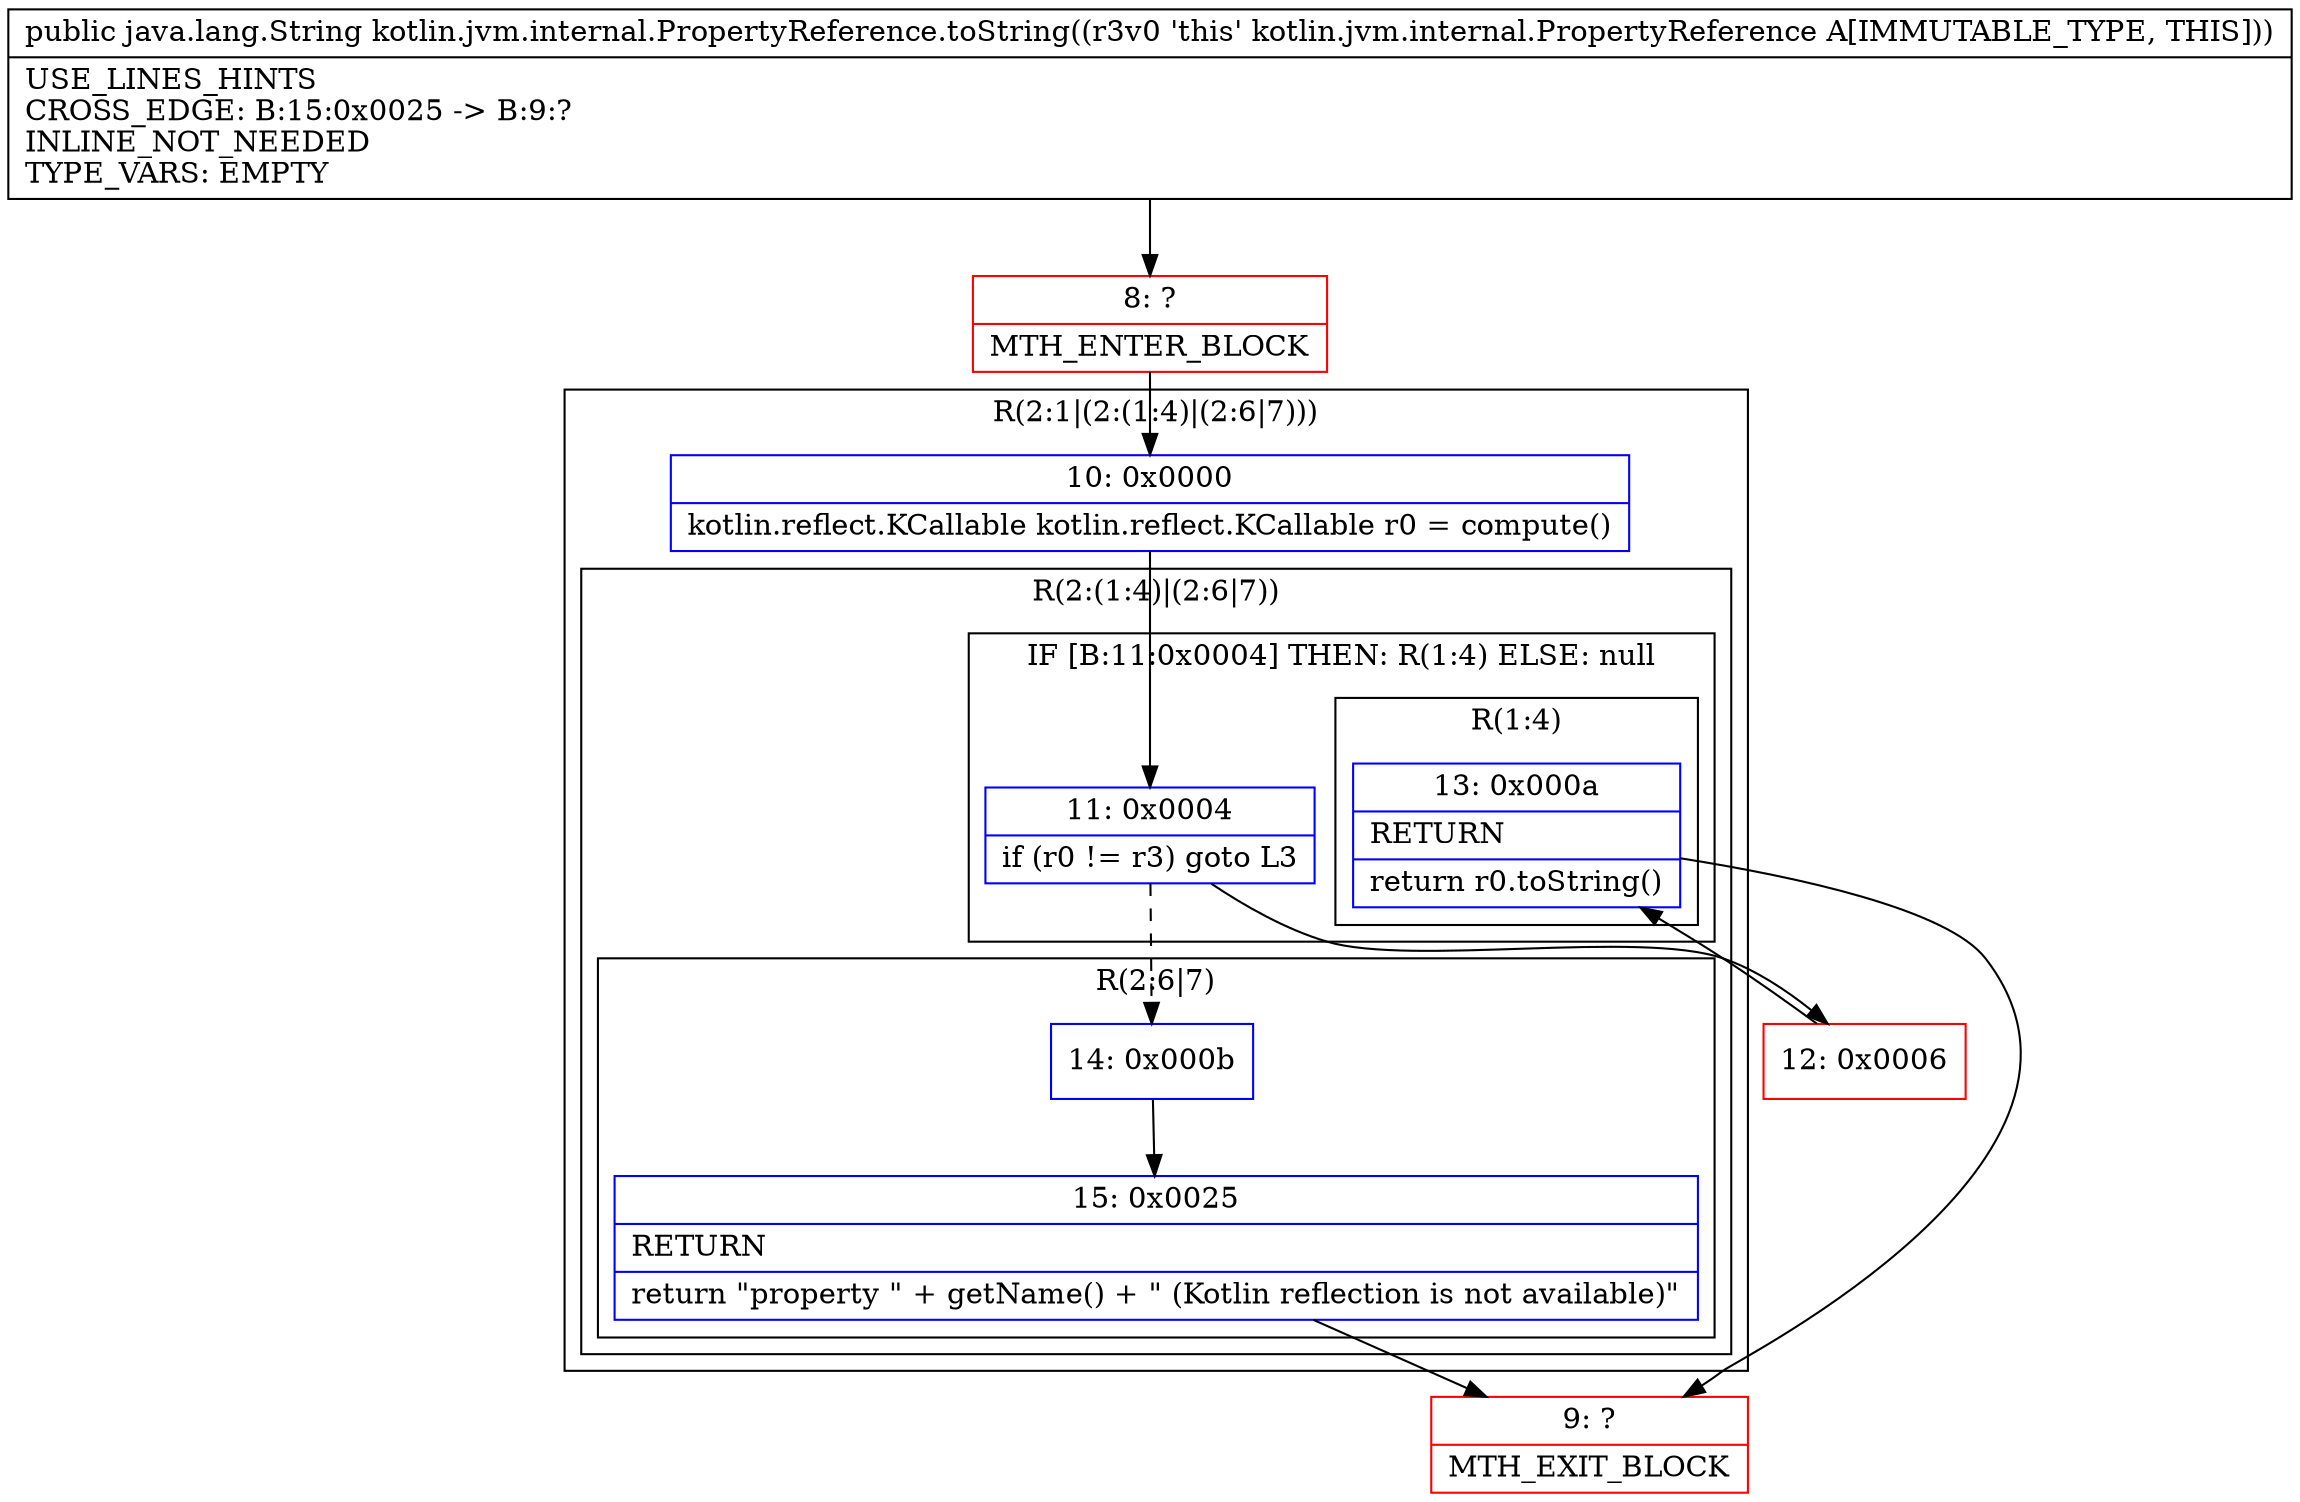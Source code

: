 digraph "CFG forkotlin.jvm.internal.PropertyReference.toString()Ljava\/lang\/String;" {
subgraph cluster_Region_1312393390 {
label = "R(2:1|(2:(1:4)|(2:6|7)))";
node [shape=record,color=blue];
Node_10 [shape=record,label="{10\:\ 0x0000|kotlin.reflect.KCallable kotlin.reflect.KCallable r0 = compute()\l}"];
subgraph cluster_Region_1753470742 {
label = "R(2:(1:4)|(2:6|7))";
node [shape=record,color=blue];
subgraph cluster_IfRegion_1199664326 {
label = "IF [B:11:0x0004] THEN: R(1:4) ELSE: null";
node [shape=record,color=blue];
Node_11 [shape=record,label="{11\:\ 0x0004|if (r0 != r3) goto L3\l}"];
subgraph cluster_Region_745406604 {
label = "R(1:4)";
node [shape=record,color=blue];
Node_13 [shape=record,label="{13\:\ 0x000a|RETURN\l|return r0.toString()\l}"];
}
}
subgraph cluster_Region_993553875 {
label = "R(2:6|7)";
node [shape=record,color=blue];
Node_14 [shape=record,label="{14\:\ 0x000b}"];
Node_15 [shape=record,label="{15\:\ 0x0025|RETURN\l|return \"property \" + getName() + \" (Kotlin reflection is not available)\"\l}"];
}
}
}
Node_8 [shape=record,color=red,label="{8\:\ ?|MTH_ENTER_BLOCK\l}"];
Node_12 [shape=record,color=red,label="{12\:\ 0x0006}"];
Node_9 [shape=record,color=red,label="{9\:\ ?|MTH_EXIT_BLOCK\l}"];
MethodNode[shape=record,label="{public java.lang.String kotlin.jvm.internal.PropertyReference.toString((r3v0 'this' kotlin.jvm.internal.PropertyReference A[IMMUTABLE_TYPE, THIS]))  | USE_LINES_HINTS\lCROSS_EDGE: B:15:0x0025 \-\> B:9:?\lINLINE_NOT_NEEDED\lTYPE_VARS: EMPTY\l}"];
MethodNode -> Node_8;Node_10 -> Node_11;
Node_11 -> Node_12;
Node_11 -> Node_14[style=dashed];
Node_13 -> Node_9;
Node_14 -> Node_15;
Node_15 -> Node_9;
Node_8 -> Node_10;
Node_12 -> Node_13;
}

